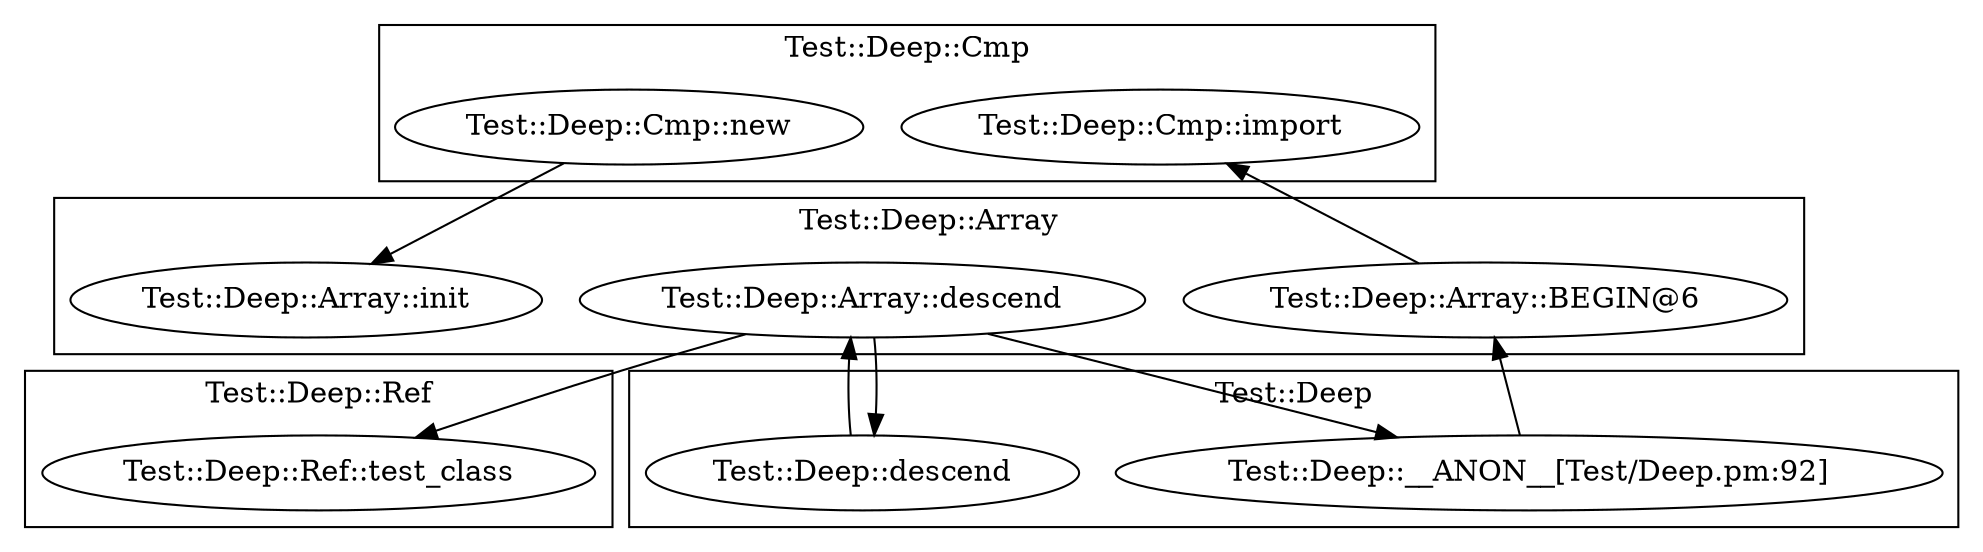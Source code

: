 digraph {
graph [overlap=false]
subgraph cluster_Test_Deep_Cmp {
	label="Test::Deep::Cmp";
	"Test::Deep::Cmp::import";
	"Test::Deep::Cmp::new";
}
subgraph cluster_Test_Deep_Ref {
	label="Test::Deep::Ref";
	"Test::Deep::Ref::test_class";
}
subgraph cluster_Test_Deep_Array {
	label="Test::Deep::Array";
	"Test::Deep::Array::descend";
	"Test::Deep::Array::BEGIN@6";
	"Test::Deep::Array::init";
}
subgraph cluster_Test_Deep {
	label="Test::Deep";
	"Test::Deep::descend";
	"Test::Deep::__ANON__[Test/Deep.pm:92]";
}
"Test::Deep::descend" -> "Test::Deep::Array::descend";
"Test::Deep::Array::BEGIN@6" -> "Test::Deep::Cmp::import";
"Test::Deep::Array::descend" -> "Test::Deep::__ANON__[Test/Deep.pm:92]";
"Test::Deep::Array::descend" -> "Test::Deep::descend";
"Test::Deep::Cmp::new" -> "Test::Deep::Array::init";
"Test::Deep::__ANON__[Test/Deep.pm:92]" -> "Test::Deep::Array::BEGIN@6";
"Test::Deep::Array::descend" -> "Test::Deep::Ref::test_class";
}
